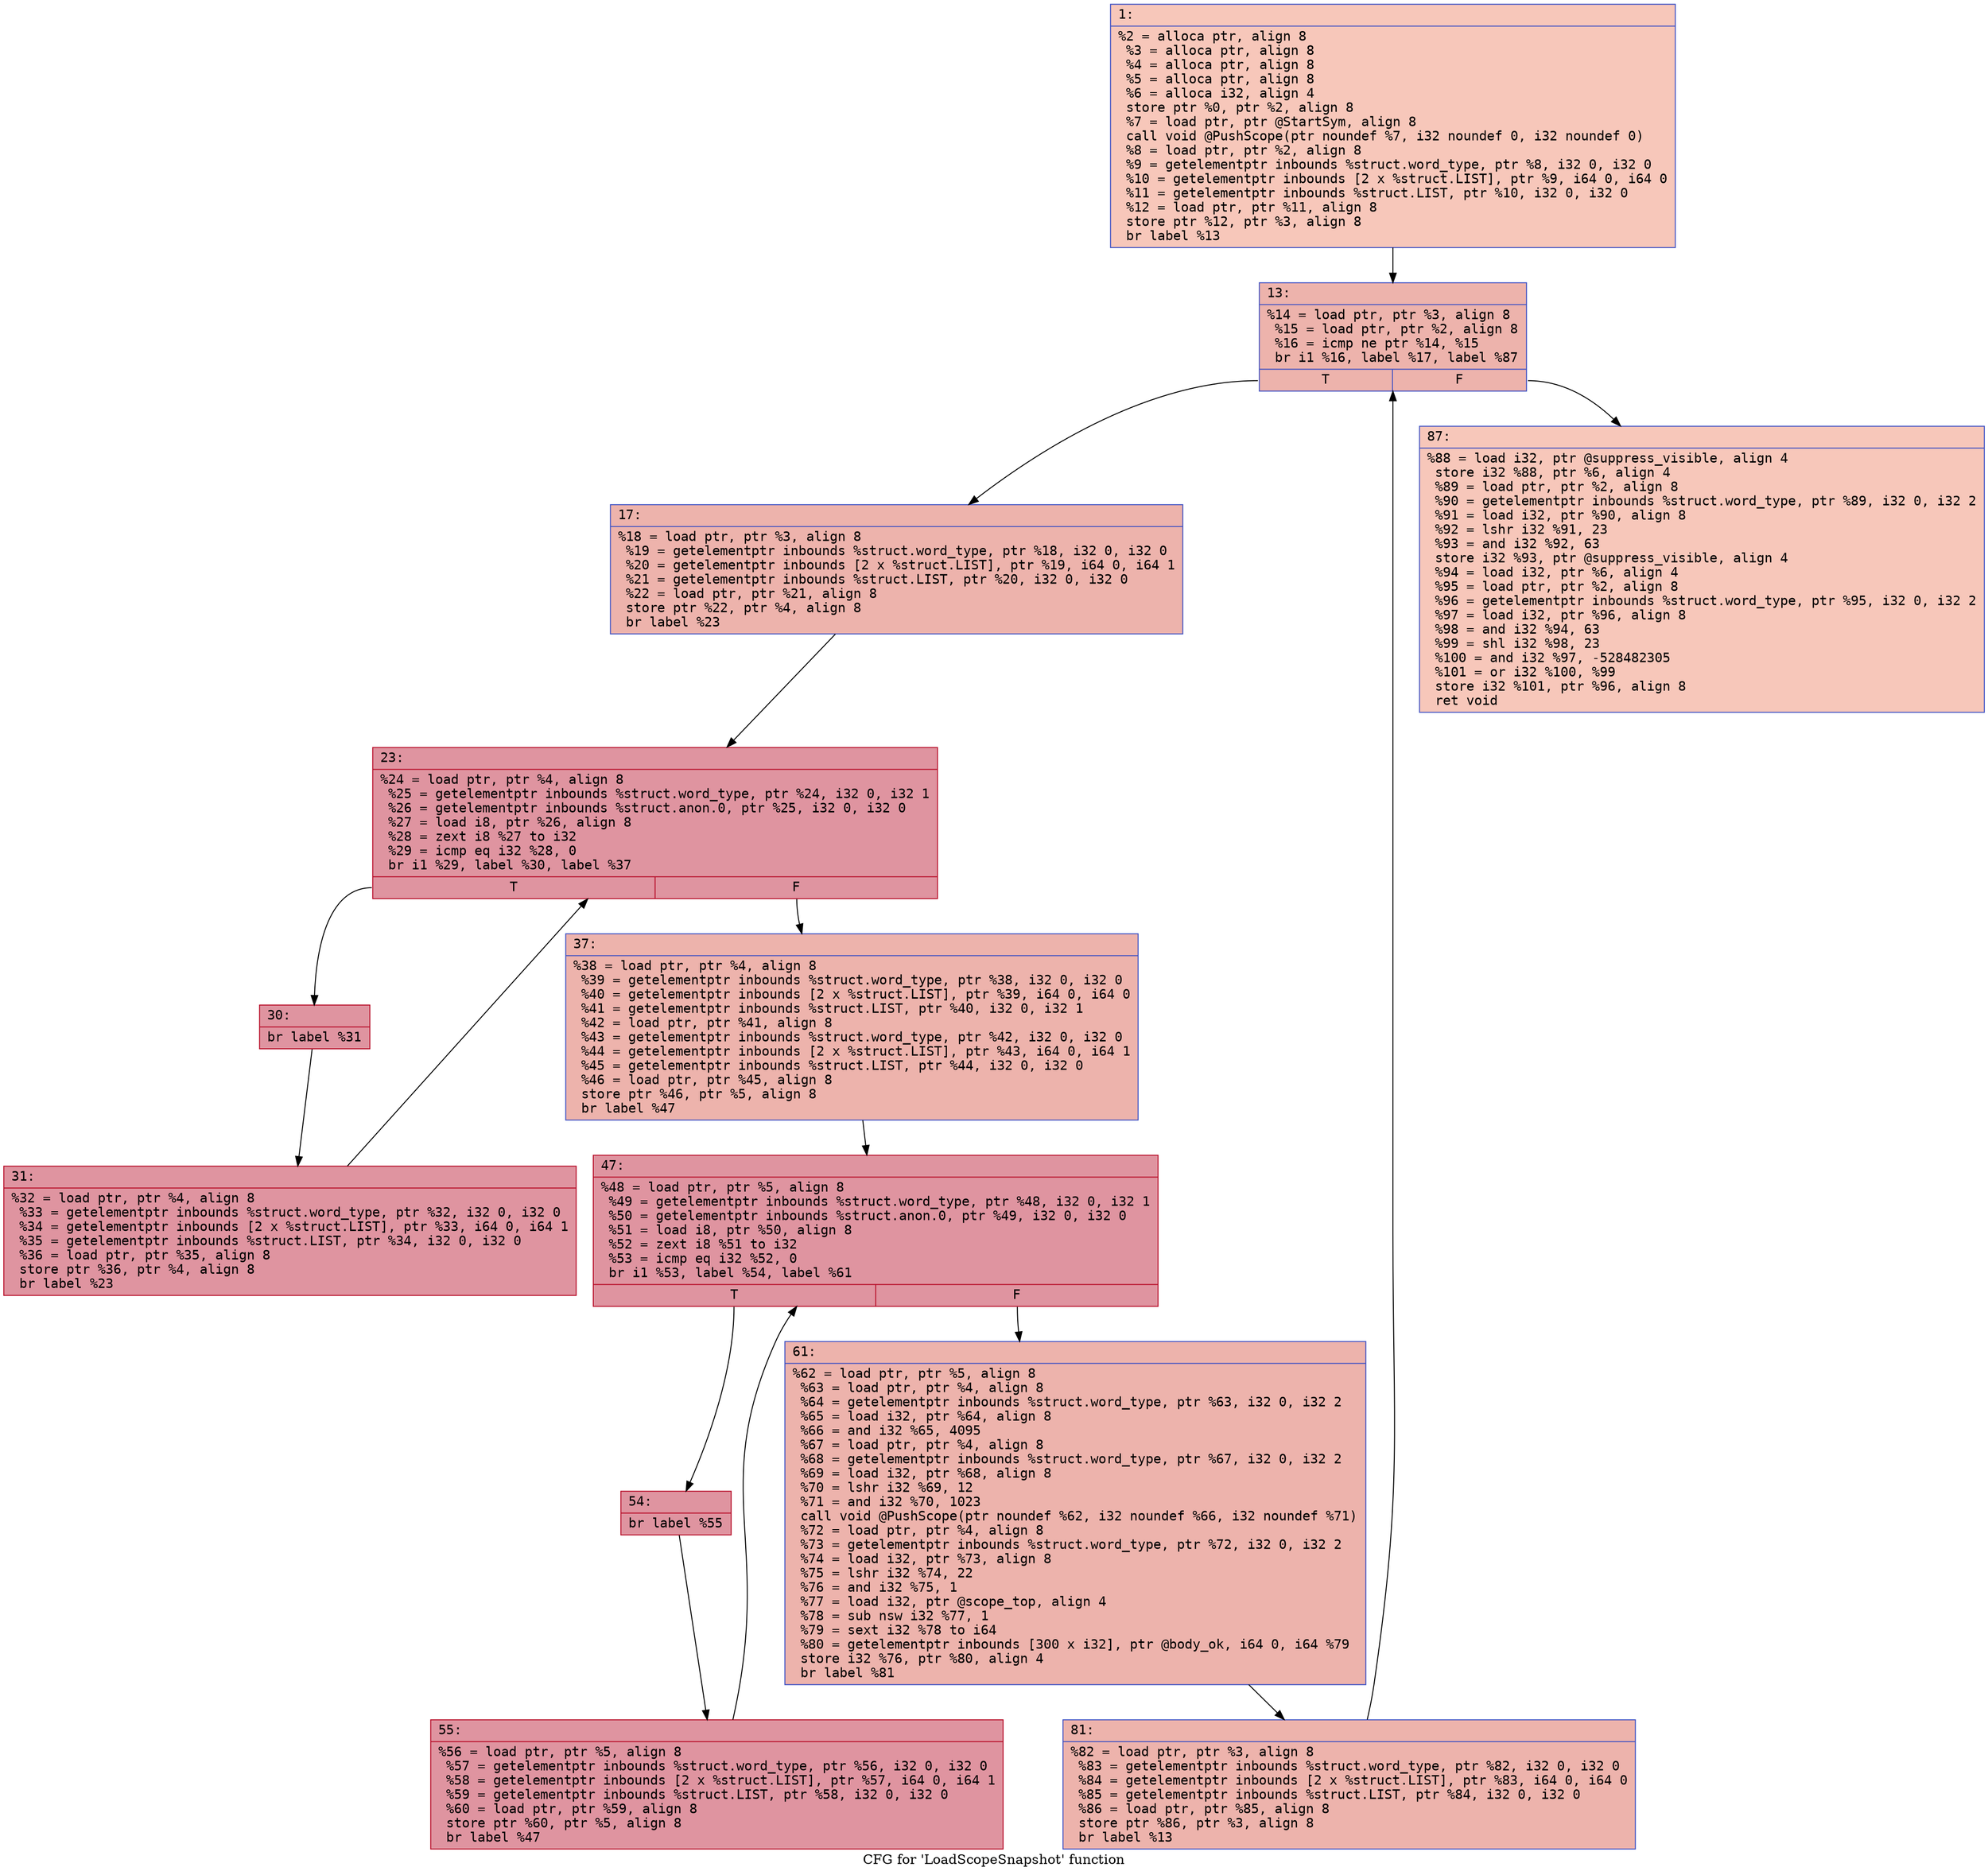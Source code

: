 digraph "CFG for 'LoadScopeSnapshot' function" {
	label="CFG for 'LoadScopeSnapshot' function";

	Node0x6000003782d0 [shape=record,color="#3d50c3ff", style=filled, fillcolor="#ec7f6370" fontname="Courier",label="{1:\l|  %2 = alloca ptr, align 8\l  %3 = alloca ptr, align 8\l  %4 = alloca ptr, align 8\l  %5 = alloca ptr, align 8\l  %6 = alloca i32, align 4\l  store ptr %0, ptr %2, align 8\l  %7 = load ptr, ptr @StartSym, align 8\l  call void @PushScope(ptr noundef %7, i32 noundef 0, i32 noundef 0)\l  %8 = load ptr, ptr %2, align 8\l  %9 = getelementptr inbounds %struct.word_type, ptr %8, i32 0, i32 0\l  %10 = getelementptr inbounds [2 x %struct.LIST], ptr %9, i64 0, i64 0\l  %11 = getelementptr inbounds %struct.LIST, ptr %10, i32 0, i32 0\l  %12 = load ptr, ptr %11, align 8\l  store ptr %12, ptr %3, align 8\l  br label %13\l}"];
	Node0x6000003782d0 -> Node0x600000378550[tooltip="1 -> 13\nProbability 100.00%" ];
	Node0x600000378550 [shape=record,color="#3d50c3ff", style=filled, fillcolor="#d6524470" fontname="Courier",label="{13:\l|  %14 = load ptr, ptr %3, align 8\l  %15 = load ptr, ptr %2, align 8\l  %16 = icmp ne ptr %14, %15\l  br i1 %16, label %17, label %87\l|{<s0>T|<s1>F}}"];
	Node0x600000378550:s0 -> Node0x6000003785a0[tooltip="13 -> 17\nProbability 96.88%" ];
	Node0x600000378550:s1 -> Node0x6000003788c0[tooltip="13 -> 87\nProbability 3.12%" ];
	Node0x6000003785a0 [shape=record,color="#3d50c3ff", style=filled, fillcolor="#d6524470" fontname="Courier",label="{17:\l|  %18 = load ptr, ptr %3, align 8\l  %19 = getelementptr inbounds %struct.word_type, ptr %18, i32 0, i32 0\l  %20 = getelementptr inbounds [2 x %struct.LIST], ptr %19, i64 0, i64 1\l  %21 = getelementptr inbounds %struct.LIST, ptr %20, i32 0, i32 0\l  %22 = load ptr, ptr %21, align 8\l  store ptr %22, ptr %4, align 8\l  br label %23\l}"];
	Node0x6000003785a0 -> Node0x6000003785f0[tooltip="17 -> 23\nProbability 100.00%" ];
	Node0x6000003785f0 [shape=record,color="#b70d28ff", style=filled, fillcolor="#b70d2870" fontname="Courier",label="{23:\l|  %24 = load ptr, ptr %4, align 8\l  %25 = getelementptr inbounds %struct.word_type, ptr %24, i32 0, i32 1\l  %26 = getelementptr inbounds %struct.anon.0, ptr %25, i32 0, i32 0\l  %27 = load i8, ptr %26, align 8\l  %28 = zext i8 %27 to i32\l  %29 = icmp eq i32 %28, 0\l  br i1 %29, label %30, label %37\l|{<s0>T|<s1>F}}"];
	Node0x6000003785f0:s0 -> Node0x600000378640[tooltip="23 -> 30\nProbability 96.88%" ];
	Node0x6000003785f0:s1 -> Node0x6000003786e0[tooltip="23 -> 37\nProbability 3.12%" ];
	Node0x600000378640 [shape=record,color="#b70d28ff", style=filled, fillcolor="#b70d2870" fontname="Courier",label="{30:\l|  br label %31\l}"];
	Node0x600000378640 -> Node0x600000378690[tooltip="30 -> 31\nProbability 100.00%" ];
	Node0x600000378690 [shape=record,color="#b70d28ff", style=filled, fillcolor="#b70d2870" fontname="Courier",label="{31:\l|  %32 = load ptr, ptr %4, align 8\l  %33 = getelementptr inbounds %struct.word_type, ptr %32, i32 0, i32 0\l  %34 = getelementptr inbounds [2 x %struct.LIST], ptr %33, i64 0, i64 1\l  %35 = getelementptr inbounds %struct.LIST, ptr %34, i32 0, i32 0\l  %36 = load ptr, ptr %35, align 8\l  store ptr %36, ptr %4, align 8\l  br label %23\l}"];
	Node0x600000378690 -> Node0x6000003785f0[tooltip="31 -> 23\nProbability 100.00%" ];
	Node0x6000003786e0 [shape=record,color="#3d50c3ff", style=filled, fillcolor="#d6524470" fontname="Courier",label="{37:\l|  %38 = load ptr, ptr %4, align 8\l  %39 = getelementptr inbounds %struct.word_type, ptr %38, i32 0, i32 0\l  %40 = getelementptr inbounds [2 x %struct.LIST], ptr %39, i64 0, i64 0\l  %41 = getelementptr inbounds %struct.LIST, ptr %40, i32 0, i32 1\l  %42 = load ptr, ptr %41, align 8\l  %43 = getelementptr inbounds %struct.word_type, ptr %42, i32 0, i32 0\l  %44 = getelementptr inbounds [2 x %struct.LIST], ptr %43, i64 0, i64 1\l  %45 = getelementptr inbounds %struct.LIST, ptr %44, i32 0, i32 0\l  %46 = load ptr, ptr %45, align 8\l  store ptr %46, ptr %5, align 8\l  br label %47\l}"];
	Node0x6000003786e0 -> Node0x600000378730[tooltip="37 -> 47\nProbability 100.00%" ];
	Node0x600000378730 [shape=record,color="#b70d28ff", style=filled, fillcolor="#b70d2870" fontname="Courier",label="{47:\l|  %48 = load ptr, ptr %5, align 8\l  %49 = getelementptr inbounds %struct.word_type, ptr %48, i32 0, i32 1\l  %50 = getelementptr inbounds %struct.anon.0, ptr %49, i32 0, i32 0\l  %51 = load i8, ptr %50, align 8\l  %52 = zext i8 %51 to i32\l  %53 = icmp eq i32 %52, 0\l  br i1 %53, label %54, label %61\l|{<s0>T|<s1>F}}"];
	Node0x600000378730:s0 -> Node0x600000378780[tooltip="47 -> 54\nProbability 96.88%" ];
	Node0x600000378730:s1 -> Node0x600000378820[tooltip="47 -> 61\nProbability 3.12%" ];
	Node0x600000378780 [shape=record,color="#b70d28ff", style=filled, fillcolor="#b70d2870" fontname="Courier",label="{54:\l|  br label %55\l}"];
	Node0x600000378780 -> Node0x6000003787d0[tooltip="54 -> 55\nProbability 100.00%" ];
	Node0x6000003787d0 [shape=record,color="#b70d28ff", style=filled, fillcolor="#b70d2870" fontname="Courier",label="{55:\l|  %56 = load ptr, ptr %5, align 8\l  %57 = getelementptr inbounds %struct.word_type, ptr %56, i32 0, i32 0\l  %58 = getelementptr inbounds [2 x %struct.LIST], ptr %57, i64 0, i64 1\l  %59 = getelementptr inbounds %struct.LIST, ptr %58, i32 0, i32 0\l  %60 = load ptr, ptr %59, align 8\l  store ptr %60, ptr %5, align 8\l  br label %47\l}"];
	Node0x6000003787d0 -> Node0x600000378730[tooltip="55 -> 47\nProbability 100.00%" ];
	Node0x600000378820 [shape=record,color="#3d50c3ff", style=filled, fillcolor="#d6524470" fontname="Courier",label="{61:\l|  %62 = load ptr, ptr %5, align 8\l  %63 = load ptr, ptr %4, align 8\l  %64 = getelementptr inbounds %struct.word_type, ptr %63, i32 0, i32 2\l  %65 = load i32, ptr %64, align 8\l  %66 = and i32 %65, 4095\l  %67 = load ptr, ptr %4, align 8\l  %68 = getelementptr inbounds %struct.word_type, ptr %67, i32 0, i32 2\l  %69 = load i32, ptr %68, align 8\l  %70 = lshr i32 %69, 12\l  %71 = and i32 %70, 1023\l  call void @PushScope(ptr noundef %62, i32 noundef %66, i32 noundef %71)\l  %72 = load ptr, ptr %4, align 8\l  %73 = getelementptr inbounds %struct.word_type, ptr %72, i32 0, i32 2\l  %74 = load i32, ptr %73, align 8\l  %75 = lshr i32 %74, 22\l  %76 = and i32 %75, 1\l  %77 = load i32, ptr @scope_top, align 4\l  %78 = sub nsw i32 %77, 1\l  %79 = sext i32 %78 to i64\l  %80 = getelementptr inbounds [300 x i32], ptr @body_ok, i64 0, i64 %79\l  store i32 %76, ptr %80, align 4\l  br label %81\l}"];
	Node0x600000378820 -> Node0x600000378870[tooltip="61 -> 81\nProbability 100.00%" ];
	Node0x600000378870 [shape=record,color="#3d50c3ff", style=filled, fillcolor="#d6524470" fontname="Courier",label="{81:\l|  %82 = load ptr, ptr %3, align 8\l  %83 = getelementptr inbounds %struct.word_type, ptr %82, i32 0, i32 0\l  %84 = getelementptr inbounds [2 x %struct.LIST], ptr %83, i64 0, i64 0\l  %85 = getelementptr inbounds %struct.LIST, ptr %84, i32 0, i32 0\l  %86 = load ptr, ptr %85, align 8\l  store ptr %86, ptr %3, align 8\l  br label %13\l}"];
	Node0x600000378870 -> Node0x600000378550[tooltip="81 -> 13\nProbability 100.00%" ];
	Node0x6000003788c0 [shape=record,color="#3d50c3ff", style=filled, fillcolor="#ec7f6370" fontname="Courier",label="{87:\l|  %88 = load i32, ptr @suppress_visible, align 4\l  store i32 %88, ptr %6, align 4\l  %89 = load ptr, ptr %2, align 8\l  %90 = getelementptr inbounds %struct.word_type, ptr %89, i32 0, i32 2\l  %91 = load i32, ptr %90, align 8\l  %92 = lshr i32 %91, 23\l  %93 = and i32 %92, 63\l  store i32 %93, ptr @suppress_visible, align 4\l  %94 = load i32, ptr %6, align 4\l  %95 = load ptr, ptr %2, align 8\l  %96 = getelementptr inbounds %struct.word_type, ptr %95, i32 0, i32 2\l  %97 = load i32, ptr %96, align 8\l  %98 = and i32 %94, 63\l  %99 = shl i32 %98, 23\l  %100 = and i32 %97, -528482305\l  %101 = or i32 %100, %99\l  store i32 %101, ptr %96, align 8\l  ret void\l}"];
}
